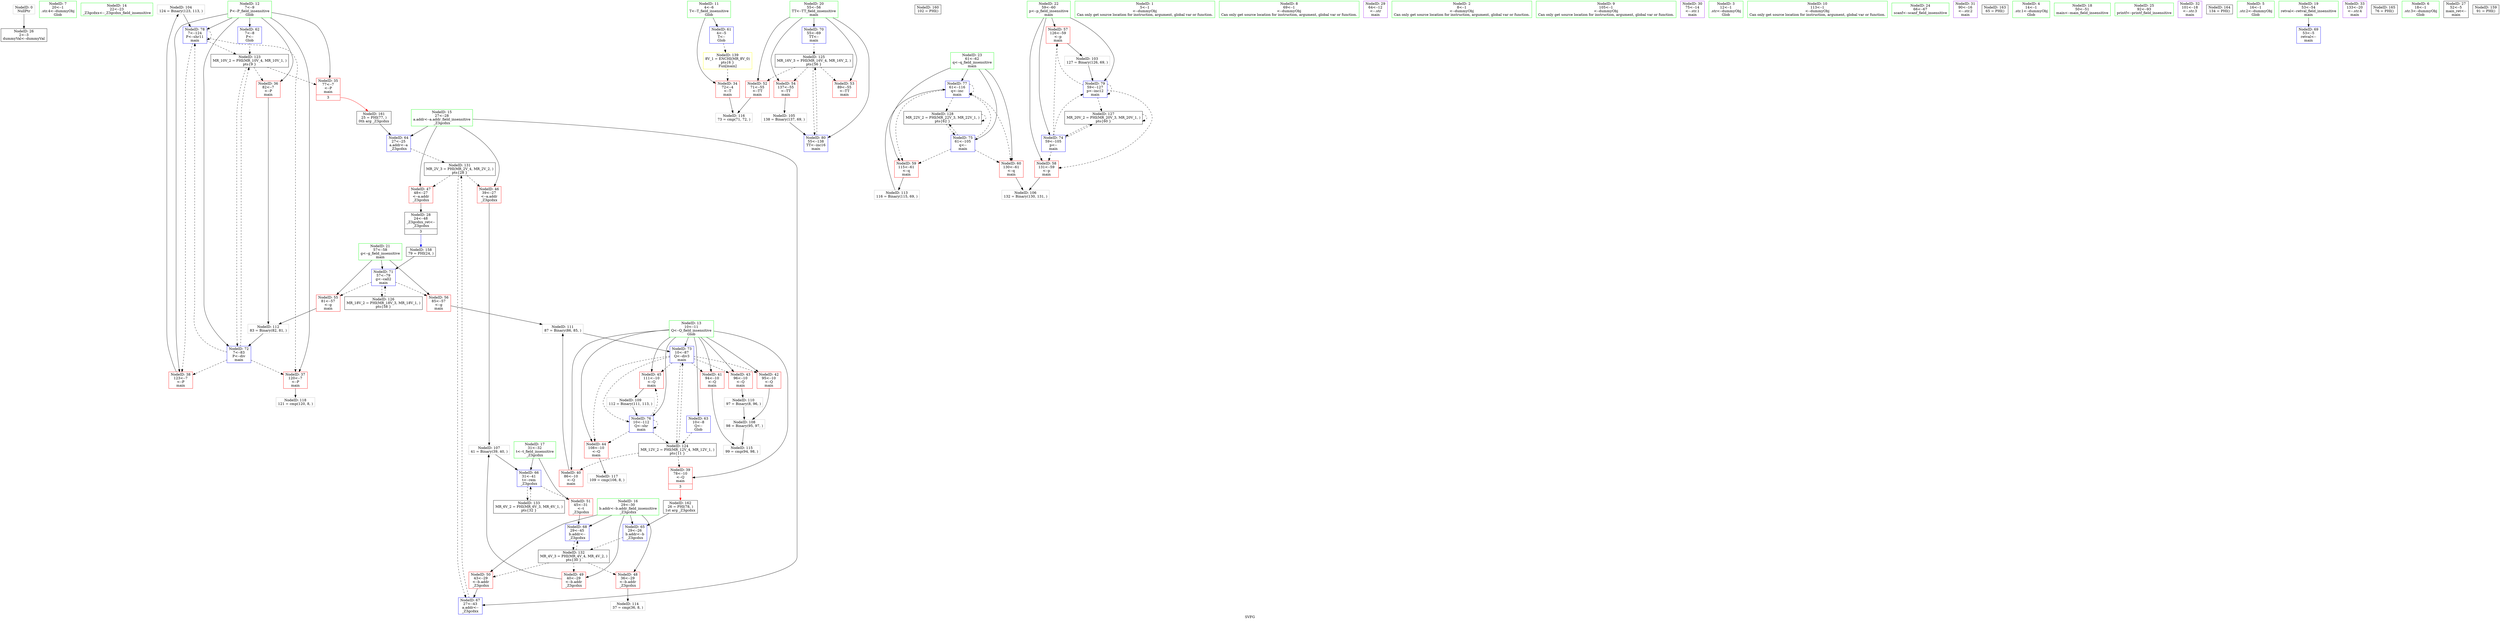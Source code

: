 digraph "SVFG" {
	label="SVFG";

	Node0x5637652e4030 [shape=record,color=grey,label="{NodeID: 0\nNullPtr}"];
	Node0x5637652e4030 -> Node0x5637652fc7a0[style=solid];
	Node0x5637652f4e00 [shape=record,color=green,label="{NodeID: 7\n20\<--1\n.str.4\<--dummyObj\nGlob }"];
	Node0x5637652fb7e0 [shape=record,color=green,label="{NodeID: 14\n22\<--23\n_Z3gcdxx\<--_Z3gcdxx_field_insensitive\n}"];
	Node0x5637652fe0a0 [shape=record,color=grey,label="{NodeID: 104\n124 = Binary(123, 113, )\n}"];
	Node0x5637652fe0a0 -> Node0x5637653002c0[style=solid];
	Node0x5637652fc390 [shape=record,color=green,label="{NodeID: 21\n57\<--58\ng\<--g_field_insensitive\nmain\n}"];
	Node0x5637652fc390 -> Node0x5637652fef80[style=solid];
	Node0x5637652fc390 -> Node0x5637652ff050[style=solid];
	Node0x5637652fc390 -> Node0x5637652ffd10[style=solid];
	Node0x563765302e40 [shape=record,color=grey,label="{NodeID: 111\n87 = Binary(86, 85, )\n}"];
	Node0x563765302e40 -> Node0x5637652ffeb0[style=solid];
	Node0x5637652fc970 [shape=record,color=black,label="{NodeID: 28\n24\<--48\n_Z3gcdxx_ret\<--\n_Z3gcdxx\n|{<s0>3}}"];
	Node0x5637652fc970:s0 -> Node0x56376519bec0[style=solid,color=blue];
	Node0x5637653038c0 [shape=record,color=grey,label="{NodeID: 118\n121 = cmp(120, 8, )\n}"];
	Node0x5637652fcf20 [shape=record,color=red,label="{NodeID: 35\n77\<--7\n\<--P\nmain\n|{<s0>3}}"];
	Node0x5637652fcf20:s0 -> Node0x5637653162a0[style=solid,color=red];
	Node0x563765309820 [shape=record,color=black,label="{NodeID: 125\nMR_16V_3 = PHI(MR_16V_4, MR_16V_2, )\npts\{56 \}\n}"];
	Node0x563765309820 -> Node0x5637652fed10[style=dashed];
	Node0x563765309820 -> Node0x5637652fede0[style=dashed];
	Node0x563765309820 -> Node0x5637652feeb0[style=dashed];
	Node0x563765309820 -> Node0x563765300460[style=dashed];
	Node0x5637652fd4d0 [shape=record,color=red,label="{NodeID: 42\n95\<--10\n\<--Q\nmain\n}"];
	Node0x5637652fd4d0 -> Node0x5637653029c0[style=solid];
	Node0x56376530bb20 [shape=record,color=black,label="{NodeID: 132\nMR_4V_3 = PHI(MR_4V_4, MR_4V_2, )\npts\{30 \}\n}"];
	Node0x56376530bb20 -> Node0x5637652fe9d0[style=dashed];
	Node0x56376530bb20 -> Node0x5637652feaa0[style=dashed];
	Node0x56376530bb20 -> Node0x5637652feb70[style=dashed];
	Node0x56376530bb20 -> Node0x5637652ffaa0[style=dashed];
	Node0x5637652feaa0 [shape=record,color=red,label="{NodeID: 49\n40\<--29\n\<--b.addr\n_Z3gcdxx\n}"];
	Node0x5637652feaa0 -> Node0x563765302840[style=solid];
	Node0x56376530dc00 [shape=record,color=yellow,style=double,label="{NodeID: 139\n8V_1 = ENCHI(MR_8V_0)\npts\{6 \}\nFun[main]}"];
	Node0x56376530dc00 -> Node0x5637652fce50[style=dashed];
	Node0x5637652ff050 [shape=record,color=red,label="{NodeID: 56\n85\<--57\n\<--g\nmain\n}"];
	Node0x5637652ff050 -> Node0x563765302e40[style=solid];
	Node0x5637652ff660 [shape=record,color=blue,label="{NodeID: 63\n10\<--8\nQ\<--\nGlob }"];
	Node0x5637652ff660 -> Node0x563765309320[style=dashed];
	Node0x5637652ffc40 [shape=record,color=blue,label="{NodeID: 70\n55\<--69\nTT\<--\nmain\n}"];
	Node0x5637652ffc40 -> Node0x563765309820[style=dashed];
	Node0x5637653161d0 [shape=record,color=black,label="{NodeID: 160\n102 = PHI()\n}"];
	Node0x5637653001f0 [shape=record,color=blue,label="{NodeID: 77\n61\<--116\nq\<--inc\nmain\n}"];
	Node0x5637653001f0 -> Node0x5637652ff2c0[style=dashed];
	Node0x5637653001f0 -> Node0x5637652ff390[style=dashed];
	Node0x5637653001f0 -> Node0x5637653001f0[style=dashed];
	Node0x5637653001f0 -> Node0x56376530a720[style=dashed];
	Node0x5637652f5cf0 [shape=record,color=green,label="{NodeID: 1\n5\<--1\n\<--dummyObj\nCan only get source location for instruction, argument, global var or function.}"];
	Node0x5637652f4e90 [shape=record,color=green,label="{NodeID: 8\n69\<--1\n\<--dummyObj\nCan only get source location for instruction, argument, global var or function.}"];
	Node0x5637652fc030 [shape=record,color=green,label="{NodeID: 15\n27\<--28\na.addr\<--a.addr_field_insensitive\n_Z3gcdxx\n}"];
	Node0x5637652fc030 -> Node0x5637652fd810[style=solid];
	Node0x5637652fc030 -> Node0x5637652fd8e0[style=solid];
	Node0x5637652fc030 -> Node0x5637652ff760[style=solid];
	Node0x5637652fc030 -> Node0x5637652ff9d0[style=solid];
	Node0x563765302540 [shape=record,color=grey,label="{NodeID: 105\n138 = Binary(137, 69, )\n}"];
	Node0x563765302540 -> Node0x563765300460[style=solid];
	Node0x5637652fc460 [shape=record,color=green,label="{NodeID: 22\n59\<--60\np\<--p_field_insensitive\nmain\n}"];
	Node0x5637652fc460 -> Node0x5637652ff120[style=solid];
	Node0x5637652fc460 -> Node0x5637652ff1f0[style=solid];
	Node0x5637652fc460 -> Node0x5637652fff80[style=solid];
	Node0x5637652fc460 -> Node0x563765300390[style=solid];
	Node0x563765302fc0 [shape=record,color=grey,label="{NodeID: 112\n83 = Binary(82, 81, )\n}"];
	Node0x563765302fc0 -> Node0x5637652ffde0[style=solid];
	Node0x5637652fca40 [shape=record,color=purple,label="{NodeID: 29\n64\<--12\n\<--.str\nmain\n}"];
	Node0x5637652fcff0 [shape=record,color=red,label="{NodeID: 36\n82\<--7\n\<--P\nmain\n}"];
	Node0x5637652fcff0 -> Node0x563765302fc0[style=solid];
	Node0x563765309d20 [shape=record,color=black,label="{NodeID: 126\nMR_18V_2 = PHI(MR_18V_3, MR_18V_1, )\npts\{58 \}\n}"];
	Node0x563765309d20 -> Node0x5637652ffd10[style=dashed];
	Node0x5637652fd5a0 [shape=record,color=red,label="{NodeID: 43\n96\<--10\n\<--Q\nmain\n}"];
	Node0x5637652fd5a0 -> Node0x563765302cc0[style=solid];
	Node0x56376530c020 [shape=record,color=black,label="{NodeID: 133\nMR_6V_2 = PHI(MR_6V_3, MR_6V_1, )\npts\{32 \}\n}"];
	Node0x56376530c020 -> Node0x5637652ff900[style=dashed];
	Node0x5637652feb70 [shape=record,color=red,label="{NodeID: 50\n43\<--29\n\<--b.addr\n_Z3gcdxx\n}"];
	Node0x5637652feb70 -> Node0x5637652ff9d0[style=solid];
	Node0x5637652ff120 [shape=record,color=red,label="{NodeID: 57\n126\<--59\n\<--p\nmain\n}"];
	Node0x5637652ff120 -> Node0x5637652fdf20[style=solid];
	Node0x5637652ff760 [shape=record,color=blue,label="{NodeID: 64\n27\<--25\na.addr\<--a\n_Z3gcdxx\n}"];
	Node0x5637652ff760 -> Node0x56376530b620[style=dashed];
	Node0x5637652ffd10 [shape=record,color=blue,label="{NodeID: 71\n57\<--79\ng\<--call2\nmain\n}"];
	Node0x5637652ffd10 -> Node0x5637652fef80[style=dashed];
	Node0x5637652ffd10 -> Node0x5637652ff050[style=dashed];
	Node0x5637652ffd10 -> Node0x563765309d20[style=dashed];
	Node0x5637653162a0 [shape=record,color=black,label="{NodeID: 161\n25 = PHI(77, )\n0th arg _Z3gcdxx }"];
	Node0x5637653162a0 -> Node0x5637652ff760[style=solid];
	Node0x5637653002c0 [shape=record,color=blue,label="{NodeID: 78\n7\<--124\nP\<--shr11\nmain\n}"];
	Node0x5637653002c0 -> Node0x5637652fd0c0[style=dashed];
	Node0x5637653002c0 -> Node0x5637652fd190[style=dashed];
	Node0x5637653002c0 -> Node0x5637653002c0[style=dashed];
	Node0x5637653002c0 -> Node0x563765308e20[style=dashed];
	Node0x5637652f49b0 [shape=record,color=green,label="{NodeID: 2\n8\<--1\n\<--dummyObj\nCan only get source location for instruction, argument, global var or function.}"];
	Node0x5637652f4bf0 [shape=record,color=green,label="{NodeID: 9\n105\<--1\n\<--dummyObj\nCan only get source location for instruction, argument, global var or function.}"];
	Node0x5637652fc0c0 [shape=record,color=green,label="{NodeID: 16\n29\<--30\nb.addr\<--b.addr_field_insensitive\n_Z3gcdxx\n}"];
	Node0x5637652fc0c0 -> Node0x5637652fe9d0[style=solid];
	Node0x5637652fc0c0 -> Node0x5637652feaa0[style=solid];
	Node0x5637652fc0c0 -> Node0x5637652feb70[style=solid];
	Node0x5637652fc0c0 -> Node0x5637652ff830[style=solid];
	Node0x5637652fc0c0 -> Node0x5637652ffaa0[style=solid];
	Node0x5637653026c0 [shape=record,color=grey,label="{NodeID: 106\n132 = Binary(130, 131, )\n}"];
	Node0x5637652fc530 [shape=record,color=green,label="{NodeID: 23\n61\<--62\nq\<--q_field_insensitive\nmain\n}"];
	Node0x5637652fc530 -> Node0x5637652ff2c0[style=solid];
	Node0x5637652fc530 -> Node0x5637652ff390[style=solid];
	Node0x5637652fc530 -> Node0x563765300050[style=solid];
	Node0x5637652fc530 -> Node0x5637653001f0[style=solid];
	Node0x563765303140 [shape=record,color=grey,label="{NodeID: 113\n116 = Binary(115, 69, )\n}"];
	Node0x563765303140 -> Node0x5637653001f0[style=solid];
	Node0x5637652fcb10 [shape=record,color=purple,label="{NodeID: 30\n75\<--14\n\<--.str.1\nmain\n}"];
	Node0x5637652fd0c0 [shape=record,color=red,label="{NodeID: 37\n120\<--7\n\<--P\nmain\n}"];
	Node0x5637652fd0c0 -> Node0x5637653038c0[style=solid];
	Node0x56376530a220 [shape=record,color=black,label="{NodeID: 127\nMR_20V_2 = PHI(MR_20V_3, MR_20V_1, )\npts\{60 \}\n}"];
	Node0x56376530a220 -> Node0x5637652fff80[style=dashed];
	Node0x56376530a220 -> Node0x56376530a220[style=dashed];
	Node0x5637652fd670 [shape=record,color=red,label="{NodeID: 44\n108\<--10\n\<--Q\nmain\n}"];
	Node0x5637652fd670 -> Node0x563765303740[style=solid];
	Node0x5637652fec40 [shape=record,color=red,label="{NodeID: 51\n45\<--31\n\<--t\n_Z3gcdxx\n}"];
	Node0x5637652fec40 -> Node0x5637652ffaa0[style=solid];
	Node0x5637652ff1f0 [shape=record,color=red,label="{NodeID: 58\n131\<--59\n\<--p\nmain\n}"];
	Node0x5637652ff1f0 -> Node0x5637653026c0[style=solid];
	Node0x5637652ff830 [shape=record,color=blue,label="{NodeID: 65\n29\<--26\nb.addr\<--b\n_Z3gcdxx\n}"];
	Node0x5637652ff830 -> Node0x56376530bb20[style=dashed];
	Node0x5637652ffde0 [shape=record,color=blue,label="{NodeID: 72\n7\<--83\nP\<--div\nmain\n}"];
	Node0x5637652ffde0 -> Node0x5637652fd0c0[style=dashed];
	Node0x5637652ffde0 -> Node0x5637652fd190[style=dashed];
	Node0x5637652ffde0 -> Node0x5637653002c0[style=dashed];
	Node0x5637652ffde0 -> Node0x563765308e20[style=dashed];
	Node0x563765316400 [shape=record,color=black,label="{NodeID: 162\n26 = PHI(78, )\n1st arg _Z3gcdxx }"];
	Node0x563765316400 -> Node0x5637652ff830[style=solid];
	Node0x563765300390 [shape=record,color=blue,label="{NodeID: 79\n59\<--127\np\<--inc12\nmain\n}"];
	Node0x563765300390 -> Node0x5637652ff120[style=dashed];
	Node0x563765300390 -> Node0x5637652ff1f0[style=dashed];
	Node0x563765300390 -> Node0x563765300390[style=dashed];
	Node0x563765300390 -> Node0x56376530a220[style=dashed];
	Node0x5637652e3f40 [shape=record,color=green,label="{NodeID: 3\n12\<--1\n.str\<--dummyObj\nGlob }"];
	Node0x5637652f5ab0 [shape=record,color=green,label="{NodeID: 10\n113\<--1\n\<--dummyObj\nCan only get source location for instruction, argument, global var or function.}"];
	Node0x5637652fc150 [shape=record,color=green,label="{NodeID: 17\n31\<--32\nt\<--t_field_insensitive\n_Z3gcdxx\n}"];
	Node0x5637652fc150 -> Node0x5637652fec40[style=solid];
	Node0x5637652fc150 -> Node0x5637652ff900[style=solid];
	Node0x563765302840 [shape=record,color=grey,label="{NodeID: 107\n41 = Binary(39, 40, )\n}"];
	Node0x563765302840 -> Node0x5637652ff900[style=solid];
	Node0x5637652fc600 [shape=record,color=green,label="{NodeID: 24\n66\<--67\nscanf\<--scanf_field_insensitive\n}"];
	Node0x5637653032c0 [shape=record,color=grey,label="{NodeID: 114\n37 = cmp(36, 8, )\n}"];
	Node0x5637652fcbe0 [shape=record,color=purple,label="{NodeID: 31\n90\<--16\n\<--.str.2\nmain\n}"];
	Node0x5637652fd190 [shape=record,color=red,label="{NodeID: 38\n123\<--7\n\<--P\nmain\n}"];
	Node0x5637652fd190 -> Node0x5637652fe0a0[style=solid];
	Node0x56376530a720 [shape=record,color=black,label="{NodeID: 128\nMR_22V_2 = PHI(MR_22V_3, MR_22V_1, )\npts\{62 \}\n}"];
	Node0x56376530a720 -> Node0x563765300050[style=dashed];
	Node0x56376530a720 -> Node0x56376530a720[style=dashed];
	Node0x5637652fd740 [shape=record,color=red,label="{NodeID: 45\n111\<--10\n\<--Q\nmain\n}"];
	Node0x5637652fd740 -> Node0x563765302b40[style=solid];
	Node0x5637652fed10 [shape=record,color=red,label="{NodeID: 52\n71\<--55\n\<--TT\nmain\n}"];
	Node0x5637652fed10 -> Node0x5637653035c0[style=solid];
	Node0x5637652ff2c0 [shape=record,color=red,label="{NodeID: 59\n115\<--61\n\<--q\nmain\n}"];
	Node0x5637652ff2c0 -> Node0x563765303140[style=solid];
	Node0x5637652ff900 [shape=record,color=blue,label="{NodeID: 66\n31\<--41\nt\<--rem\n_Z3gcdxx\n}"];
	Node0x5637652ff900 -> Node0x5637652fec40[style=dashed];
	Node0x5637652ff900 -> Node0x56376530c020[style=dashed];
	Node0x5637652ffeb0 [shape=record,color=blue,label="{NodeID: 73\n10\<--87\nQ\<--div3\nmain\n}"];
	Node0x5637652ffeb0 -> Node0x5637652fd400[style=dashed];
	Node0x5637652ffeb0 -> Node0x5637652fd4d0[style=dashed];
	Node0x5637652ffeb0 -> Node0x5637652fd5a0[style=dashed];
	Node0x5637652ffeb0 -> Node0x5637652fd670[style=dashed];
	Node0x5637652ffeb0 -> Node0x5637652fd740[style=dashed];
	Node0x5637652ffeb0 -> Node0x563765300120[style=dashed];
	Node0x5637652ffeb0 -> Node0x563765309320[style=dashed];
	Node0x5637653166f0 [shape=record,color=black,label="{NodeID: 163\n65 = PHI()\n}"];
	Node0x563765300460 [shape=record,color=blue,label="{NodeID: 80\n55\<--138\nTT\<--inc16\nmain\n}"];
	Node0x563765300460 -> Node0x563765309820[style=dashed];
	Node0x5637652e51d0 [shape=record,color=green,label="{NodeID: 4\n14\<--1\n.str.1\<--dummyObj\nGlob }"];
	Node0x5637652f5b80 [shape=record,color=green,label="{NodeID: 11\n4\<--6\nT\<--T_field_insensitive\nGlob }"];
	Node0x5637652f5b80 -> Node0x5637652fce50[style=solid];
	Node0x5637652f5b80 -> Node0x5637652ff460[style=solid];
	Node0x5637652fc1e0 [shape=record,color=green,label="{NodeID: 18\n50\<--51\nmain\<--main_field_insensitive\n}"];
	Node0x5637653029c0 [shape=record,color=grey,label="{NodeID: 108\n98 = Binary(95, 97, )\n}"];
	Node0x5637653029c0 -> Node0x563765303440[style=solid];
	Node0x5637652fc6d0 [shape=record,color=green,label="{NodeID: 25\n92\<--93\nprintf\<--printf_field_insensitive\n}"];
	Node0x563765303440 [shape=record,color=grey,label="{NodeID: 115\n99 = cmp(94, 98, )\n}"];
	Node0x5637652fccb0 [shape=record,color=purple,label="{NodeID: 32\n101\<--18\n\<--.str.3\nmain\n}"];
	Node0x5637652fd260 [shape=record,color=red,label="{NodeID: 39\n78\<--10\n\<--Q\nmain\n|{<s0>3}}"];
	Node0x5637652fd260:s0 -> Node0x563765316400[style=solid,color=red];
	Node0x5637652fd810 [shape=record,color=red,label="{NodeID: 46\n39\<--27\n\<--a.addr\n_Z3gcdxx\n}"];
	Node0x5637652fd810 -> Node0x563765302840[style=solid];
	Node0x5637652fede0 [shape=record,color=red,label="{NodeID: 53\n89\<--55\n\<--TT\nmain\n}"];
	Node0x5637652ff390 [shape=record,color=red,label="{NodeID: 60\n130\<--61\n\<--q\nmain\n}"];
	Node0x5637652ff390 -> Node0x5637653026c0[style=solid];
	Node0x5637652ff9d0 [shape=record,color=blue,label="{NodeID: 67\n27\<--43\na.addr\<--\n_Z3gcdxx\n}"];
	Node0x5637652ff9d0 -> Node0x56376530b620[style=dashed];
	Node0x5637652fff80 [shape=record,color=blue,label="{NodeID: 74\n59\<--105\np\<--\nmain\n}"];
	Node0x5637652fff80 -> Node0x5637652ff120[style=dashed];
	Node0x5637652fff80 -> Node0x5637652ff1f0[style=dashed];
	Node0x5637652fff80 -> Node0x563765300390[style=dashed];
	Node0x5637652fff80 -> Node0x56376530a220[style=dashed];
	Node0x5637653167f0 [shape=record,color=black,label="{NodeID: 164\n134 = PHI()\n}"];
	Node0x5637652fb300 [shape=record,color=green,label="{NodeID: 5\n16\<--1\n.str.2\<--dummyObj\nGlob }"];
	Node0x5637652fb640 [shape=record,color=green,label="{NodeID: 12\n7\<--9\nP\<--P_field_insensitive\nGlob }"];
	Node0x5637652fb640 -> Node0x5637652fcf20[style=solid];
	Node0x5637652fb640 -> Node0x5637652fcff0[style=solid];
	Node0x5637652fb640 -> Node0x5637652fd0c0[style=solid];
	Node0x5637652fb640 -> Node0x5637652fd190[style=solid];
	Node0x5637652fb640 -> Node0x5637652ff560[style=solid];
	Node0x5637652fb640 -> Node0x5637652ffde0[style=solid];
	Node0x5637652fb640 -> Node0x5637653002c0[style=solid];
	Node0x5637652fc270 [shape=record,color=green,label="{NodeID: 19\n53\<--54\nretval\<--retval_field_insensitive\nmain\n}"];
	Node0x5637652fc270 -> Node0x5637652ffb70[style=solid];
	Node0x563765302b40 [shape=record,color=grey,label="{NodeID: 109\n112 = Binary(111, 113, )\n}"];
	Node0x563765302b40 -> Node0x563765300120[style=solid];
	Node0x5637652fc7a0 [shape=record,color=black,label="{NodeID: 26\n2\<--3\ndummyVal\<--dummyVal\n}"];
	Node0x5637653035c0 [shape=record,color=grey,label="{NodeID: 116\n73 = cmp(71, 72, )\n}"];
	Node0x5637652fcd80 [shape=record,color=purple,label="{NodeID: 33\n133\<--20\n\<--.str.4\nmain\n}"];
	Node0x563765308e20 [shape=record,color=black,label="{NodeID: 123\nMR_10V_2 = PHI(MR_10V_4, MR_10V_1, )\npts\{9 \}\n}"];
	Node0x563765308e20 -> Node0x5637652fcf20[style=dashed];
	Node0x563765308e20 -> Node0x5637652fcff0[style=dashed];
	Node0x563765308e20 -> Node0x5637652ffde0[style=dashed];
	Node0x5637652fd330 [shape=record,color=red,label="{NodeID: 40\n86\<--10\n\<--Q\nmain\n}"];
	Node0x5637652fd330 -> Node0x563765302e40[style=solid];
	Node0x5637652fd8e0 [shape=record,color=red,label="{NodeID: 47\n48\<--27\n\<--a.addr\n_Z3gcdxx\n}"];
	Node0x5637652fd8e0 -> Node0x5637652fc970[style=solid];
	Node0x5637652feeb0 [shape=record,color=red,label="{NodeID: 54\n137\<--55\n\<--TT\nmain\n}"];
	Node0x5637652feeb0 -> Node0x563765302540[style=solid];
	Node0x5637652ff460 [shape=record,color=blue,label="{NodeID: 61\n4\<--5\nT\<--\nGlob }"];
	Node0x5637652ff460 -> Node0x56376530dc00[style=dashed];
	Node0x5637652ffaa0 [shape=record,color=blue,label="{NodeID: 68\n29\<--45\nb.addr\<--\n_Z3gcdxx\n}"];
	Node0x5637652ffaa0 -> Node0x56376530bb20[style=dashed];
	Node0x56376519bec0 [shape=record,color=black,label="{NodeID: 158\n79 = PHI(24, )\n}"];
	Node0x56376519bec0 -> Node0x5637652ffd10[style=solid];
	Node0x563765300050 [shape=record,color=blue,label="{NodeID: 75\n61\<--105\nq\<--\nmain\n}"];
	Node0x563765300050 -> Node0x5637652ff2c0[style=dashed];
	Node0x563765300050 -> Node0x5637652ff390[style=dashed];
	Node0x563765300050 -> Node0x5637653001f0[style=dashed];
	Node0x563765300050 -> Node0x56376530a720[style=dashed];
	Node0x563765316d50 [shape=record,color=black,label="{NodeID: 165\n76 = PHI()\n}"];
	Node0x5637652fb390 [shape=record,color=green,label="{NodeID: 6\n18\<--1\n.str.3\<--dummyObj\nGlob }"];
	Node0x5637652fb710 [shape=record,color=green,label="{NodeID: 13\n10\<--11\nQ\<--Q_field_insensitive\nGlob }"];
	Node0x5637652fb710 -> Node0x5637652fd260[style=solid];
	Node0x5637652fb710 -> Node0x5637652fd330[style=solid];
	Node0x5637652fb710 -> Node0x5637652fd400[style=solid];
	Node0x5637652fb710 -> Node0x5637652fd4d0[style=solid];
	Node0x5637652fb710 -> Node0x5637652fd5a0[style=solid];
	Node0x5637652fb710 -> Node0x5637652fd670[style=solid];
	Node0x5637652fb710 -> Node0x5637652fd740[style=solid];
	Node0x5637652fb710 -> Node0x5637652ff660[style=solid];
	Node0x5637652fb710 -> Node0x5637652ffeb0[style=solid];
	Node0x5637652fb710 -> Node0x563765300120[style=solid];
	Node0x5637652fdf20 [shape=record,color=grey,label="{NodeID: 103\n127 = Binary(126, 69, )\n}"];
	Node0x5637652fdf20 -> Node0x563765300390[style=solid];
	Node0x5637652fc300 [shape=record,color=green,label="{NodeID: 20\n55\<--56\nTT\<--TT_field_insensitive\nmain\n}"];
	Node0x5637652fc300 -> Node0x5637652fed10[style=solid];
	Node0x5637652fc300 -> Node0x5637652fede0[style=solid];
	Node0x5637652fc300 -> Node0x5637652feeb0[style=solid];
	Node0x5637652fc300 -> Node0x5637652ffc40[style=solid];
	Node0x5637652fc300 -> Node0x563765300460[style=solid];
	Node0x563765302cc0 [shape=record,color=grey,label="{NodeID: 110\n97 = Binary(8, 96, )\n}"];
	Node0x563765302cc0 -> Node0x5637653029c0[style=solid];
	Node0x5637652fc8a0 [shape=record,color=black,label="{NodeID: 27\n52\<--5\nmain_ret\<--\nmain\n}"];
	Node0x563765303740 [shape=record,color=grey,label="{NodeID: 117\n109 = cmp(108, 8, )\n}"];
	Node0x5637652fce50 [shape=record,color=red,label="{NodeID: 34\n72\<--4\n\<--T\nmain\n}"];
	Node0x5637652fce50 -> Node0x5637653035c0[style=solid];
	Node0x563765309320 [shape=record,color=black,label="{NodeID: 124\nMR_12V_2 = PHI(MR_12V_4, MR_12V_1, )\npts\{11 \}\n}"];
	Node0x563765309320 -> Node0x5637652fd260[style=dashed];
	Node0x563765309320 -> Node0x5637652fd330[style=dashed];
	Node0x563765309320 -> Node0x5637652ffeb0[style=dashed];
	Node0x5637652fd400 [shape=record,color=red,label="{NodeID: 41\n94\<--10\n\<--Q\nmain\n}"];
	Node0x5637652fd400 -> Node0x563765303440[style=solid];
	Node0x56376530b620 [shape=record,color=black,label="{NodeID: 131\nMR_2V_3 = PHI(MR_2V_4, MR_2V_2, )\npts\{28 \}\n}"];
	Node0x56376530b620 -> Node0x5637652fd810[style=dashed];
	Node0x56376530b620 -> Node0x5637652fd8e0[style=dashed];
	Node0x56376530b620 -> Node0x5637652ff9d0[style=dashed];
	Node0x5637652fe9d0 [shape=record,color=red,label="{NodeID: 48\n36\<--29\n\<--b.addr\n_Z3gcdxx\n}"];
	Node0x5637652fe9d0 -> Node0x5637653032c0[style=solid];
	Node0x5637652fef80 [shape=record,color=red,label="{NodeID: 55\n81\<--57\n\<--g\nmain\n}"];
	Node0x5637652fef80 -> Node0x563765302fc0[style=solid];
	Node0x5637652ff560 [shape=record,color=blue,label="{NodeID: 62\n7\<--8\nP\<--\nGlob }"];
	Node0x5637652ff560 -> Node0x563765308e20[style=dashed];
	Node0x5637652ffb70 [shape=record,color=blue,label="{NodeID: 69\n53\<--5\nretval\<--\nmain\n}"];
	Node0x56376519fbb0 [shape=record,color=black,label="{NodeID: 159\n91 = PHI()\n}"];
	Node0x563765300120 [shape=record,color=blue,label="{NodeID: 76\n10\<--112\nQ\<--shr\nmain\n}"];
	Node0x563765300120 -> Node0x5637652fd670[style=dashed];
	Node0x563765300120 -> Node0x5637652fd740[style=dashed];
	Node0x563765300120 -> Node0x563765300120[style=dashed];
	Node0x563765300120 -> Node0x563765309320[style=dashed];
}
